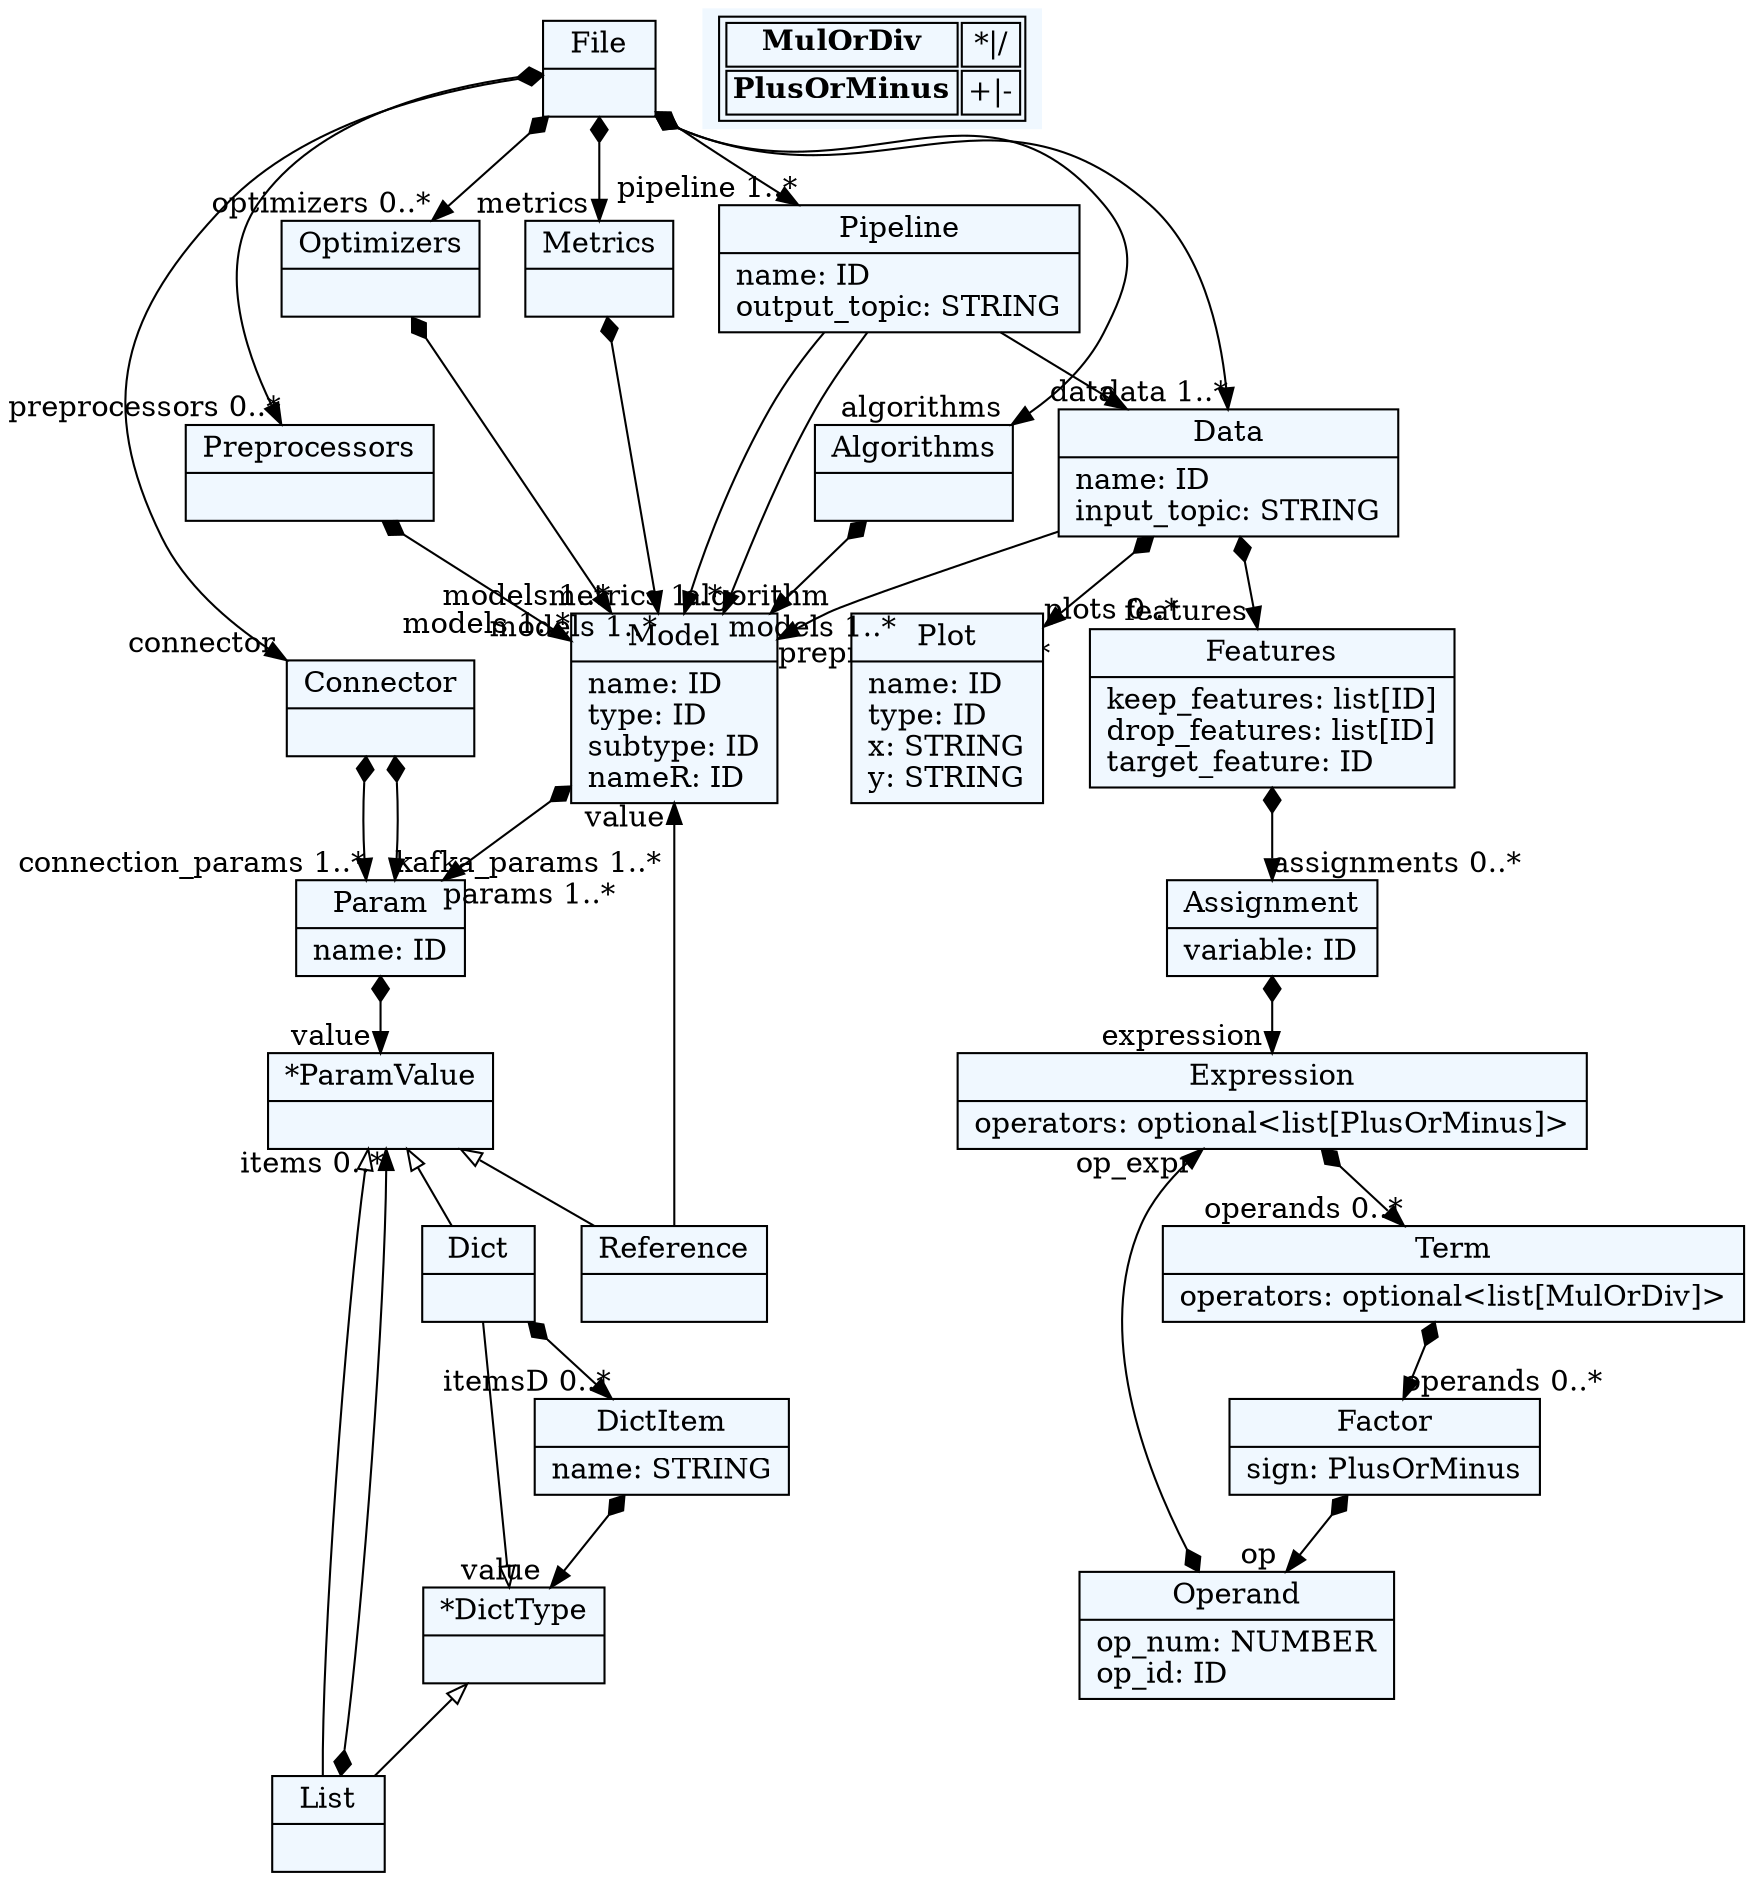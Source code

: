 
    digraph textX {
    fontname = "Bitstream Vera Sans"
    fontsize = 8
    node[
        shape=record,
        style=filled,
        fillcolor=aliceblue
    ]
    nodesep = 0.3
    edge[dir=black,arrowtail=empty]


2126127807040[ label="{File|}"]

2126127802288[ label="{Pipeline|name: ID\loutput_topic: STRING\l}"]

2126127794896[ label="{Data|name: ID\linput_topic: STRING\l}"]

2126127798736[ label="{Connector|}"]

2126127807376[ label="{Algorithms|}"]

2126127803296[ label="{Preprocessors|}"]

2126127805552[ label="{Optimizers|}"]

2126127808048[ label="{Metrics|}"]

2126127804352[ label="{Model|name: ID\ltype: ID\lsubtype: ID\lnameR: ID\l}"]

2126127807520[ label="{Param|name: ID\l}"]

2126128352048[ label="{List|}"]

2126128351952[ label="{*ParamValue|}"]

2126128352000[ label="{Dict|}"]

2126127807136[ label="{DictItem|name: STRING\l}"]

2126128350656[ label="{*DictType|}"]

2126128350464[ label="{Reference|}"]

2126128351232[ label="{Features|keep_features: list[ID]\ldrop_features: list[ID]\ltarget_feature: ID\l}"]

2126128350080[ label="{Assignment|variable: ID\l}"]

2126128349552[ label="{Expression|operators: optional\<list[PlusOrMinus]\>\l}"]

2126128349936[ label="{Term|operators: optional\<list[MulOrDiv]\>\l}"]

2126128351616[ label="{Factor|sign: PlusOrMinus\l}"]

2126128350176[ label="{Operand|op_num: NUMBER\lop_id: ID\l}"]

2126128351760[ label="{Plot|name: ID\ltype: ID\lx: STRING\ly: STRING\l}"]



2126127807040 -> 2126127802288[arrowtail=diamond, dir=both, headlabel="pipeline 1..*"]
2126127807040 -> 2126127798736[arrowtail=diamond, dir=both, headlabel="connector "]
2126127807040 -> 2126127794896[arrowtail=diamond, dir=both, headlabel="data 1..*"]
2126127807040 -> 2126127803296[arrowtail=diamond, dir=both, headlabel="preprocessors 0..*"]
2126127807040 -> 2126127807376[arrowtail=diamond, dir=both, headlabel="algorithms "]
2126127807040 -> 2126127805552[arrowtail=diamond, dir=both, headlabel="optimizers 0..*"]
2126127807040 -> 2126127808048[arrowtail=diamond, dir=both, headlabel="metrics "]
2126127802288 -> 2126127794896[headlabel="data "]
2126127802288 -> 2126127804352[headlabel="algorithm "]
2126127802288 -> 2126127804352[headlabel="metrics 1..*"]
2126127794896 -> 2126128351232[arrowtail=diamond, dir=both, headlabel="features "]
2126127794896 -> 2126127804352[headlabel="preprocessors 0..*"]
2126127794896 -> 2126128351760[arrowtail=diamond, dir=both, headlabel="plots 0..*"]
2126127798736 -> 2126127807520[arrowtail=diamond, dir=both, headlabel="connection_params 1..*"]
2126127798736 -> 2126127807520[arrowtail=diamond, dir=both, headlabel="kafka_params 1..*"]
2126127807376 -> 2126127804352[arrowtail=diamond, dir=both, headlabel="models 1..*"]
2126127803296 -> 2126127804352[arrowtail=diamond, dir=both, headlabel="models 1..*"]
2126127805552 -> 2126127804352[arrowtail=diamond, dir=both, headlabel="models 1..*"]
2126127808048 -> 2126127804352[arrowtail=diamond, dir=both, headlabel="models 1..*"]
2126127804352 -> 2126127807520[arrowtail=diamond, dir=both, headlabel="params 1..*"]
2126127807520 -> 2126128351952[arrowtail=diamond, dir=both, headlabel="value "]
2126128352048 -> 2126128351952[arrowtail=diamond, dir=both, headlabel="items 0..*"]
2126128351952 -> 2126128350464 [dir=back]
2126128351952 -> 2126128352048 [dir=back]
2126128351952 -> 2126128352000 [dir=back]
2126128352000 -> 2126127807136[arrowtail=diamond, dir=both, headlabel="itemsD 0..*"]
2126127807136 -> 2126128350656[arrowtail=diamond, dir=both, headlabel="value "]
2126128350656 -> 2126128352000 [dir=back]
2126128350656 -> 2126128352048 [dir=back]
2126128350464 -> 2126127804352[headlabel="value "]
2126128351232 -> 2126128350080[arrowtail=diamond, dir=both, headlabel="assignments 0..*"]
2126128350080 -> 2126128349552[arrowtail=diamond, dir=both, headlabel="expression "]
2126128349552 -> 2126128349936[arrowtail=diamond, dir=both, headlabel="operands 0..*"]
2126128349936 -> 2126128351616[arrowtail=diamond, dir=both, headlabel="operands 0..*"]
2126128351616 -> 2126128350176[arrowtail=diamond, dir=both, headlabel="op "]
2126128350176 -> 2126128349552[arrowtail=diamond, dir=both, headlabel="op_expr "]
match_rules [ shape=plaintext, label=< <table>
	<tr>
		<td><b>MulOrDiv</b></td><td>*|/</td>
	</tr>
	<tr>
		<td><b>PlusOrMinus</b></td><td>+|-</td>
	</tr>
</table> >]


}
